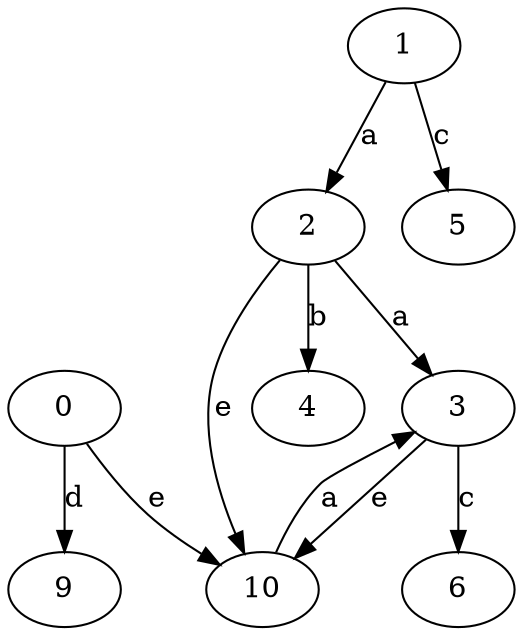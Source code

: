 strict digraph  {
2;
3;
4;
5;
6;
9;
0;
10;
1;
2 -> 3  [label=a];
2 -> 4  [label=b];
2 -> 10  [label=e];
3 -> 6  [label=c];
3 -> 10  [label=e];
0 -> 9  [label=d];
0 -> 10  [label=e];
10 -> 3  [label=a];
1 -> 2  [label=a];
1 -> 5  [label=c];
}
